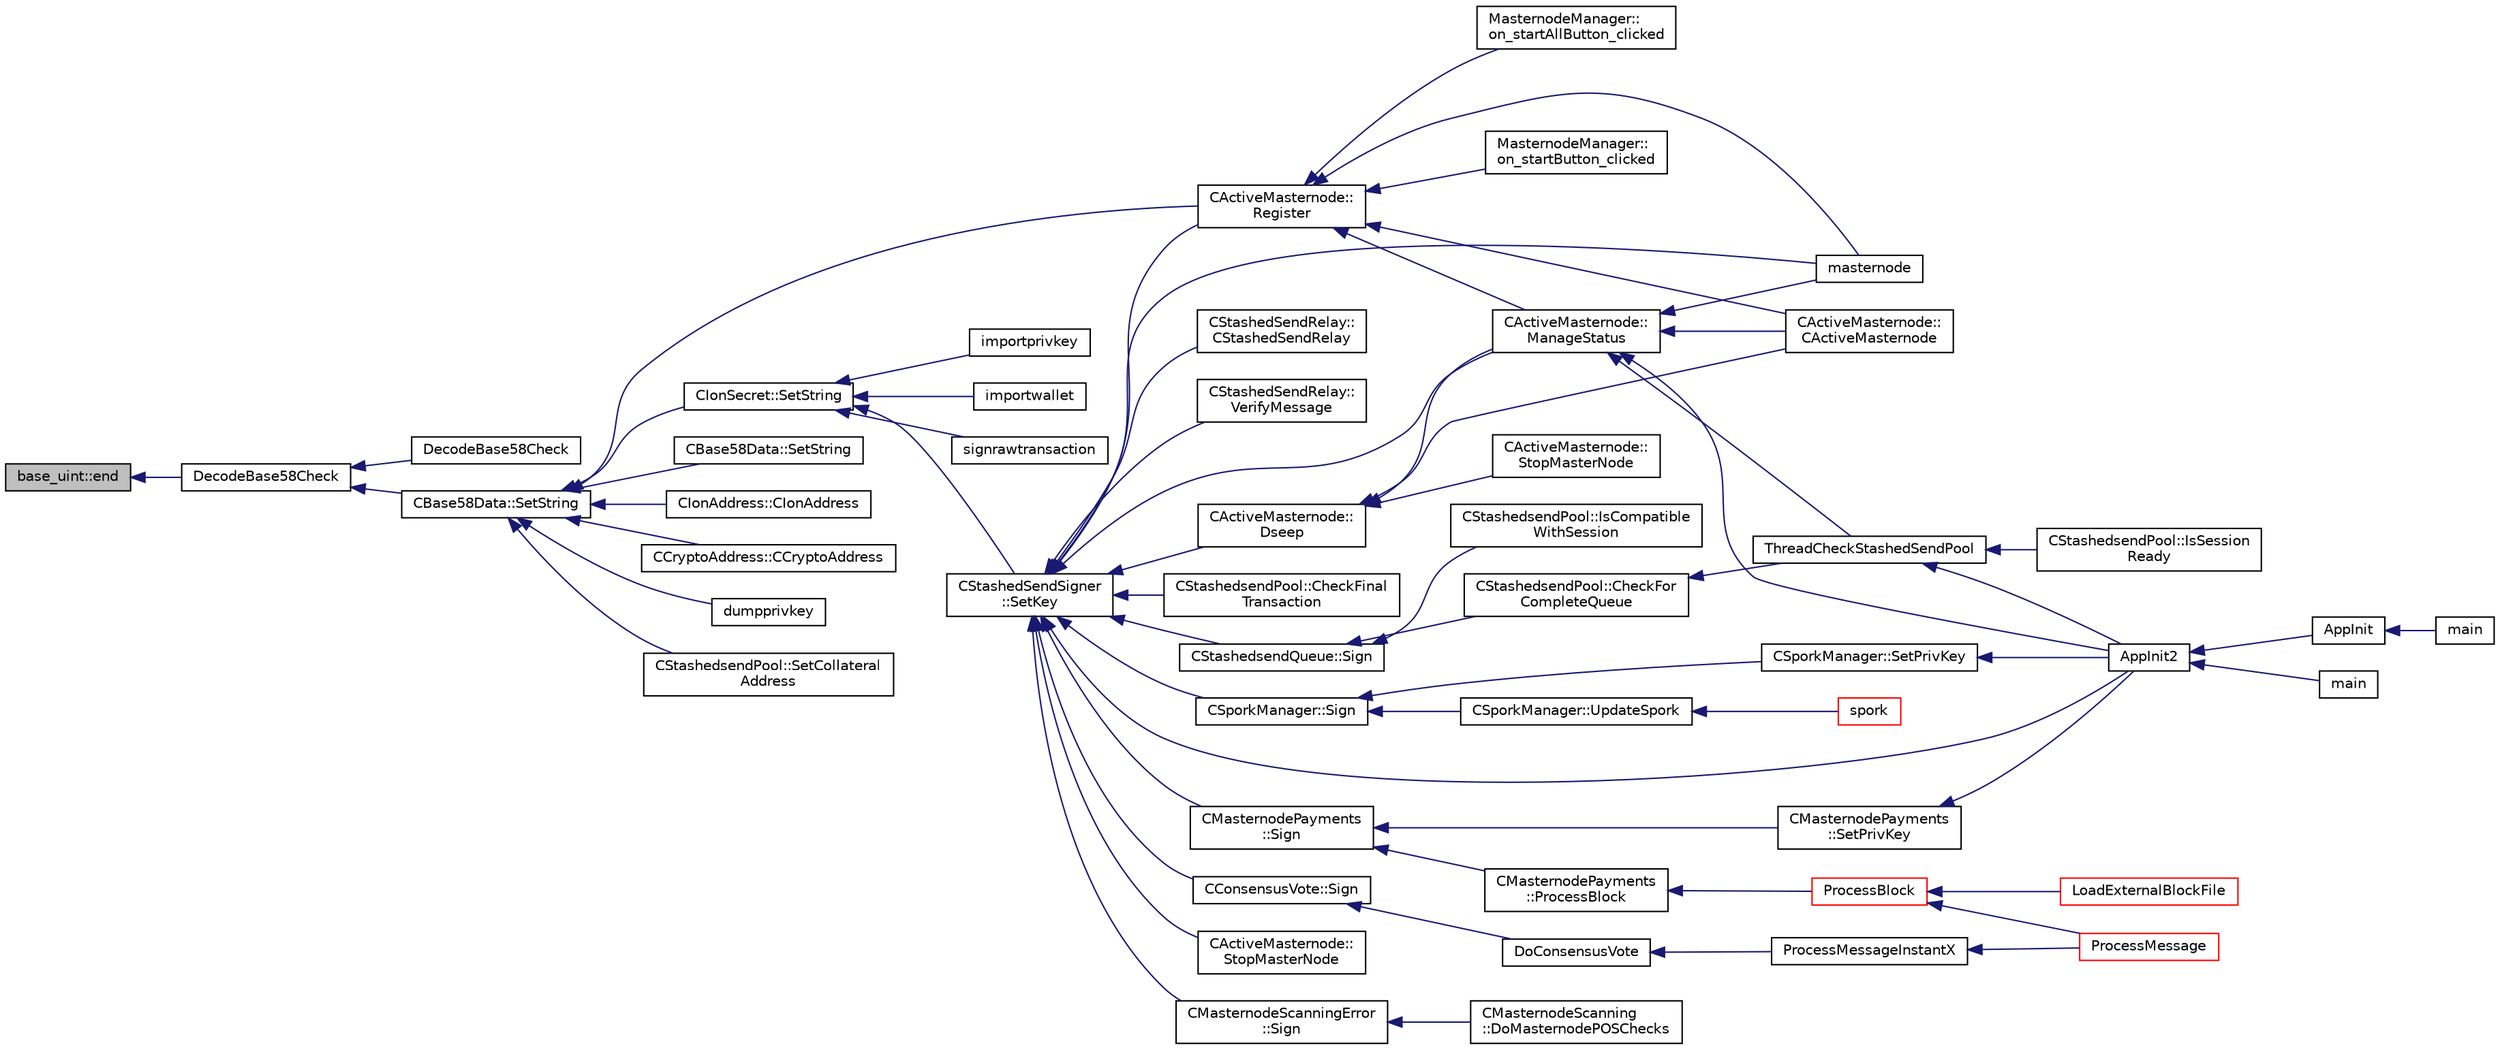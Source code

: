digraph "base_uint::end"
{
  edge [fontname="Helvetica",fontsize="10",labelfontname="Helvetica",labelfontsize="10"];
  node [fontname="Helvetica",fontsize="10",shape=record];
  rankdir="LR";
  Node256 [label="base_uint::end",height=0.2,width=0.4,color="black", fillcolor="grey75", style="filled", fontcolor="black"];
  Node256 -> Node257 [dir="back",color="midnightblue",fontsize="10",style="solid",fontname="Helvetica"];
  Node257 [label="DecodeBase58Check",height=0.2,width=0.4,color="black", fillcolor="white", style="filled",URL="$d8/d53/base58_8h.html#ae2dc7ad63e243509e0871ec4a5890678",tooltip="Decode a base58-encoded string (psz) that includes a checksum into a byte vector (vchRet), return true if decoding is successful. "];
  Node257 -> Node258 [dir="back",color="midnightblue",fontsize="10",style="solid",fontname="Helvetica"];
  Node258 [label="DecodeBase58Check",height=0.2,width=0.4,color="black", fillcolor="white", style="filled",URL="$d8/d53/base58_8h.html#a96597527b13547236b99430e6ac195b3",tooltip="Decode a base58-encoded string (str) that includes a checksum into a byte vector (vchRet), return true if decoding is successful. "];
  Node257 -> Node259 [dir="back",color="midnightblue",fontsize="10",style="solid",fontname="Helvetica"];
  Node259 [label="CBase58Data::SetString",height=0.2,width=0.4,color="black", fillcolor="white", style="filled",URL="$d2/d08/class_c_base58_data.html#a250fa3bc97d03c7d87de5485c8b49b57"];
  Node259 -> Node260 [dir="back",color="midnightblue",fontsize="10",style="solid",fontname="Helvetica"];
  Node260 [label="CActiveMasternode::\lRegister",height=0.2,width=0.4,color="black", fillcolor="white", style="filled",URL="$d9/d29/class_c_active_masternode.html#aacd8f048772ab4f9908c11d29727063d",tooltip="Register remote Masternode. "];
  Node260 -> Node261 [dir="back",color="midnightblue",fontsize="10",style="solid",fontname="Helvetica"];
  Node261 [label="CActiveMasternode::\lManageStatus",height=0.2,width=0.4,color="black", fillcolor="white", style="filled",URL="$d9/d29/class_c_active_masternode.html#a8004b3b2100da7dcfedbd1e959633e51"];
  Node261 -> Node262 [dir="back",color="midnightblue",fontsize="10",style="solid",fontname="Helvetica"];
  Node262 [label="CActiveMasternode::\lCActiveMasternode",height=0.2,width=0.4,color="black", fillcolor="white", style="filled",URL="$d9/d29/class_c_active_masternode.html#a7ffb946d1b2aad0054d3b3efce8c0543"];
  Node261 -> Node263 [dir="back",color="midnightblue",fontsize="10",style="solid",fontname="Helvetica"];
  Node263 [label="AppInit2",height=0.2,width=0.4,color="black", fillcolor="white", style="filled",URL="$d8/dc0/init_8h.html#a1a4c1bfbf6ba1db77e988b89b9cadfd3",tooltip="Initialize ion. "];
  Node263 -> Node264 [dir="back",color="midnightblue",fontsize="10",style="solid",fontname="Helvetica"];
  Node264 [label="AppInit",height=0.2,width=0.4,color="black", fillcolor="white", style="filled",URL="$d4/d35/iond_8cpp.html#ac59316b767e6984e1285f0531275286b"];
  Node264 -> Node265 [dir="back",color="midnightblue",fontsize="10",style="solid",fontname="Helvetica"];
  Node265 [label="main",height=0.2,width=0.4,color="black", fillcolor="white", style="filled",URL="$d4/d35/iond_8cpp.html#a0ddf1224851353fc92bfbff6f499fa97"];
  Node263 -> Node266 [dir="back",color="midnightblue",fontsize="10",style="solid",fontname="Helvetica"];
  Node266 [label="main",height=0.2,width=0.4,color="black", fillcolor="white", style="filled",URL="$d5/d2d/ion_8cpp.html#a0ddf1224851353fc92bfbff6f499fa97"];
  Node261 -> Node267 [dir="back",color="midnightblue",fontsize="10",style="solid",fontname="Helvetica"];
  Node267 [label="masternode",height=0.2,width=0.4,color="black", fillcolor="white", style="filled",URL="$d5/d6b/rpcstashedsend_8cpp.html#a30609e443aeb47c29ed0878d16b1b5e1"];
  Node261 -> Node268 [dir="back",color="midnightblue",fontsize="10",style="solid",fontname="Helvetica"];
  Node268 [label="ThreadCheckStashedSendPool",height=0.2,width=0.4,color="black", fillcolor="white", style="filled",URL="$d9/dbc/stashedsend_8h.html#ab583ddc86effded8432ea5387f77d883"];
  Node268 -> Node263 [dir="back",color="midnightblue",fontsize="10",style="solid",fontname="Helvetica"];
  Node268 -> Node269 [dir="back",color="midnightblue",fontsize="10",style="solid",fontname="Helvetica"];
  Node269 [label="CStashedsendPool::IsSession\lReady",height=0.2,width=0.4,color="black", fillcolor="white", style="filled",URL="$dd/d8a/class_c_stashedsend_pool.html#acb903e97bacd0ecf2f1c3c0d82e6641c",tooltip="Do we have enough users to take entries? "];
  Node260 -> Node262 [dir="back",color="midnightblue",fontsize="10",style="solid",fontname="Helvetica"];
  Node260 -> Node270 [dir="back",color="midnightblue",fontsize="10",style="solid",fontname="Helvetica"];
  Node270 [label="MasternodeManager::\lon_startButton_clicked",height=0.2,width=0.4,color="black", fillcolor="white", style="filled",URL="$d9/d70/class_masternode_manager.html#a83f5cf149fdaf6d7fce1a3378611c3f9"];
  Node260 -> Node271 [dir="back",color="midnightblue",fontsize="10",style="solid",fontname="Helvetica"];
  Node271 [label="MasternodeManager::\lon_startAllButton_clicked",height=0.2,width=0.4,color="black", fillcolor="white", style="filled",URL="$d9/d70/class_masternode_manager.html#aad77095fab625d3a02afa52696f64e2f"];
  Node260 -> Node267 [dir="back",color="midnightblue",fontsize="10",style="solid",fontname="Helvetica"];
  Node259 -> Node272 [dir="back",color="midnightblue",fontsize="10",style="solid",fontname="Helvetica"];
  Node272 [label="CBase58Data::SetString",height=0.2,width=0.4,color="black", fillcolor="white", style="filled",URL="$d2/d08/class_c_base58_data.html#a8e0cba75a3e0a5b21defaf1471d8659c"];
  Node259 -> Node273 [dir="back",color="midnightblue",fontsize="10",style="solid",fontname="Helvetica"];
  Node273 [label="CIonSecret::SetString",height=0.2,width=0.4,color="black", fillcolor="white", style="filled",URL="$d3/d88/class_c_ion_secret.html#a0b279b6a41b2992fae7d3f70f7977f1c"];
  Node273 -> Node274 [dir="back",color="midnightblue",fontsize="10",style="solid",fontname="Helvetica"];
  Node274 [label="importprivkey",height=0.2,width=0.4,color="black", fillcolor="white", style="filled",URL="$dc/dbf/rpcdump_8cpp.html#a3a6fdb974fce01220a895393d444e981"];
  Node273 -> Node275 [dir="back",color="midnightblue",fontsize="10",style="solid",fontname="Helvetica"];
  Node275 [label="importwallet",height=0.2,width=0.4,color="black", fillcolor="white", style="filled",URL="$dc/dbf/rpcdump_8cpp.html#a2566d5c9dd1938b74e70398cdb3ac5c1"];
  Node273 -> Node276 [dir="back",color="midnightblue",fontsize="10",style="solid",fontname="Helvetica"];
  Node276 [label="signrawtransaction",height=0.2,width=0.4,color="black", fillcolor="white", style="filled",URL="$dc/da8/rpcrawtransaction_8cpp.html#aa0d151e35c0ad5ec82df451a833aeadb"];
  Node273 -> Node277 [dir="back",color="midnightblue",fontsize="10",style="solid",fontname="Helvetica"];
  Node277 [label="CStashedSendSigner\l::SetKey",height=0.2,width=0.4,color="black", fillcolor="white", style="filled",URL="$da/d0a/class_c_stashed_send_signer.html#a706eb86a74431f151080cb9e466fe6ce",tooltip="Set the private/public key values, returns true if successful. "];
  Node277 -> Node261 [dir="back",color="midnightblue",fontsize="10",style="solid",fontname="Helvetica"];
  Node277 -> Node278 [dir="back",color="midnightblue",fontsize="10",style="solid",fontname="Helvetica"];
  Node278 [label="CActiveMasternode::\lStopMasterNode",height=0.2,width=0.4,color="black", fillcolor="white", style="filled",URL="$d9/d29/class_c_active_masternode.html#aa8221b9331dba267e222a84dd5d5b00d"];
  Node277 -> Node279 [dir="back",color="midnightblue",fontsize="10",style="solid",fontname="Helvetica"];
  Node279 [label="CActiveMasternode::\lDseep",height=0.2,width=0.4,color="black", fillcolor="white", style="filled",URL="$d9/d29/class_c_active_masternode.html#af217e0c05aee3315421a8760db6a7a6c"];
  Node279 -> Node261 [dir="back",color="midnightblue",fontsize="10",style="solid",fontname="Helvetica"];
  Node279 -> Node280 [dir="back",color="midnightblue",fontsize="10",style="solid",fontname="Helvetica"];
  Node280 [label="CActiveMasternode::\lStopMasterNode",height=0.2,width=0.4,color="black", fillcolor="white", style="filled",URL="$d9/d29/class_c_active_masternode.html#a32a25010441010c267ace316e8bc8f8e"];
  Node279 -> Node262 [dir="back",color="midnightblue",fontsize="10",style="solid",fontname="Helvetica"];
  Node277 -> Node260 [dir="back",color="midnightblue",fontsize="10",style="solid",fontname="Helvetica"];
  Node277 -> Node263 [dir="back",color="midnightblue",fontsize="10",style="solid",fontname="Helvetica"];
  Node277 -> Node281 [dir="back",color="midnightblue",fontsize="10",style="solid",fontname="Helvetica"];
  Node281 [label="CConsensusVote::Sign",height=0.2,width=0.4,color="black", fillcolor="white", style="filled",URL="$dc/da2/class_c_consensus_vote.html#a687495887aa75f5d5bb70f93ecb820d0"];
  Node281 -> Node282 [dir="back",color="midnightblue",fontsize="10",style="solid",fontname="Helvetica"];
  Node282 [label="DoConsensusVote",height=0.2,width=0.4,color="black", fillcolor="white", style="filled",URL="$d6/d5f/instantx_8h.html#a0753801d6e6eb2cb230a85a6ba6fd371"];
  Node282 -> Node283 [dir="back",color="midnightblue",fontsize="10",style="solid",fontname="Helvetica"];
  Node283 [label="ProcessMessageInstantX",height=0.2,width=0.4,color="black", fillcolor="white", style="filled",URL="$d6/d5f/instantx_8h.html#aa516cb499ead2691d8ab216a499db5d0"];
  Node283 -> Node284 [dir="back",color="midnightblue",fontsize="10",style="solid",fontname="Helvetica"];
  Node284 [label="ProcessMessage",height=0.2,width=0.4,color="red", fillcolor="white", style="filled",URL="$df/d0a/main_8cpp.html#a8ba92b1a4bce3c835e887a9073d17d8e"];
  Node277 -> Node294 [dir="back",color="midnightblue",fontsize="10",style="solid",fontname="Helvetica"];
  Node294 [label="CMasternodePayments\l::Sign",height=0.2,width=0.4,color="black", fillcolor="white", style="filled",URL="$dc/d9a/class_c_masternode_payments.html#a7d04afdf936b8de605ab6f478c7fad51"];
  Node294 -> Node295 [dir="back",color="midnightblue",fontsize="10",style="solid",fontname="Helvetica"];
  Node295 [label="CMasternodePayments\l::ProcessBlock",height=0.2,width=0.4,color="black", fillcolor="white", style="filled",URL="$dc/d9a/class_c_masternode_payments.html#aa23dfbc148f10f601e9771bfcffea441"];
  Node295 -> Node296 [dir="back",color="midnightblue",fontsize="10",style="solid",fontname="Helvetica"];
  Node296 [label="ProcessBlock",height=0.2,width=0.4,color="red", fillcolor="white", style="filled",URL="$d4/dbf/main_8h.html#a7c8a7be3439bb5e1e40548a332a3cf29"];
  Node296 -> Node297 [dir="back",color="midnightblue",fontsize="10",style="solid",fontname="Helvetica"];
  Node297 [label="LoadExternalBlockFile",height=0.2,width=0.4,color="red", fillcolor="white", style="filled",URL="$df/d0a/main_8cpp.html#afbdbbb5a1b376748e5460cbcf644a9af"];
  Node296 -> Node284 [dir="back",color="midnightblue",fontsize="10",style="solid",fontname="Helvetica"];
  Node294 -> Node306 [dir="back",color="midnightblue",fontsize="10",style="solid",fontname="Helvetica"];
  Node306 [label="CMasternodePayments\l::SetPrivKey",height=0.2,width=0.4,color="black", fillcolor="white", style="filled",URL="$dc/d9a/class_c_masternode_payments.html#a525bcafd8d00b58a3e05a848ef493603"];
  Node306 -> Node263 [dir="back",color="midnightblue",fontsize="10",style="solid",fontname="Helvetica"];
  Node277 -> Node307 [dir="back",color="midnightblue",fontsize="10",style="solid",fontname="Helvetica"];
  Node307 [label="CMasternodeScanningError\l::Sign",height=0.2,width=0.4,color="black", fillcolor="white", style="filled",URL="$d0/de7/class_c_masternode_scanning_error.html#afdc8ec9b08767cdf3c6a6cc819af7d09"];
  Node307 -> Node308 [dir="back",color="midnightblue",fontsize="10",style="solid",fontname="Helvetica"];
  Node308 [label="CMasternodeScanning\l::DoMasternodePOSChecks",height=0.2,width=0.4,color="black", fillcolor="white", style="filled",URL="$d5/d9f/class_c_masternode_scanning.html#a6bc18fb7508f702e2a2d1c3731342f8f"];
  Node277 -> Node267 [dir="back",color="midnightblue",fontsize="10",style="solid",fontname="Helvetica"];
  Node277 -> Node309 [dir="back",color="midnightblue",fontsize="10",style="solid",fontname="Helvetica"];
  Node309 [label="CSporkManager::Sign",height=0.2,width=0.4,color="black", fillcolor="white", style="filled",URL="$d2/d5e/class_c_spork_manager.html#adf1b5d40f378c4bd3a5ea31905b11f30"];
  Node309 -> Node310 [dir="back",color="midnightblue",fontsize="10",style="solid",fontname="Helvetica"];
  Node310 [label="CSporkManager::UpdateSpork",height=0.2,width=0.4,color="black", fillcolor="white", style="filled",URL="$d2/d5e/class_c_spork_manager.html#a51293c5c9db22f4435f044b4ccb65028"];
  Node310 -> Node311 [dir="back",color="midnightblue",fontsize="10",style="solid",fontname="Helvetica"];
  Node311 [label="spork",height=0.2,width=0.4,color="red", fillcolor="white", style="filled",URL="$db/d48/rpcmisc_8cpp.html#a8dcc7f3e5749bbd1dad163b85d0abdcb"];
  Node309 -> Node314 [dir="back",color="midnightblue",fontsize="10",style="solid",fontname="Helvetica"];
  Node314 [label="CSporkManager::SetPrivKey",height=0.2,width=0.4,color="black", fillcolor="white", style="filled",URL="$d2/d5e/class_c_spork_manager.html#a599d088218de9d242e4dc5cb17dd310b"];
  Node314 -> Node263 [dir="back",color="midnightblue",fontsize="10",style="solid",fontname="Helvetica"];
  Node277 -> Node315 [dir="back",color="midnightblue",fontsize="10",style="solid",fontname="Helvetica"];
  Node315 [label="CStashedSendRelay::\lCStashedSendRelay",height=0.2,width=0.4,color="black", fillcolor="white", style="filled",URL="$d2/d25/class_c_stashed_send_relay.html#ac4f08ff3af1c8730a259abe6dc0972f5"];
  Node277 -> Node316 [dir="back",color="midnightblue",fontsize="10",style="solid",fontname="Helvetica"];
  Node316 [label="CStashedSendRelay::\lVerifyMessage",height=0.2,width=0.4,color="black", fillcolor="white", style="filled",URL="$d2/d25/class_c_stashed_send_relay.html#afbd1e6eeec3e89109d9fcb0d899da517"];
  Node277 -> Node317 [dir="back",color="midnightblue",fontsize="10",style="solid",fontname="Helvetica"];
  Node317 [label="CStashedsendPool::CheckFinal\lTransaction",height=0.2,width=0.4,color="black", fillcolor="white", style="filled",URL="$dd/d8a/class_c_stashedsend_pool.html#aba122588a53a90150595bc4279beb67c"];
  Node277 -> Node318 [dir="back",color="midnightblue",fontsize="10",style="solid",fontname="Helvetica"];
  Node318 [label="CStashedsendQueue::Sign",height=0.2,width=0.4,color="black", fillcolor="white", style="filled",URL="$dd/d34/class_c_stashedsend_queue.html#a781354a3071b29fbf76df2353919933c",tooltip="Sign this Stashedsend transaction. "];
  Node318 -> Node319 [dir="back",color="midnightblue",fontsize="10",style="solid",fontname="Helvetica"];
  Node319 [label="CStashedsendPool::CheckFor\lCompleteQueue",height=0.2,width=0.4,color="black", fillcolor="white", style="filled",URL="$dd/d8a/class_c_stashedsend_pool.html#a46fd3f0fc3671683518cd090b25c97d7"];
  Node319 -> Node268 [dir="back",color="midnightblue",fontsize="10",style="solid",fontname="Helvetica"];
  Node318 -> Node320 [dir="back",color="midnightblue",fontsize="10",style="solid",fontname="Helvetica"];
  Node320 [label="CStashedsendPool::IsCompatible\lWithSession",height=0.2,width=0.4,color="black", fillcolor="white", style="filled",URL="$dd/d8a/class_c_stashedsend_pool.html#a098ecab3e21cf5a67128c0079a44d039",tooltip="Is this amount compatible with other client in the pool? "];
  Node259 -> Node321 [dir="back",color="midnightblue",fontsize="10",style="solid",fontname="Helvetica"];
  Node321 [label="CIonAddress::CIonAddress",height=0.2,width=0.4,color="black", fillcolor="white", style="filled",URL="$d1/de4/class_c_ion_address.html#a4ff76f46c2e7907276b78353632d1b8e"];
  Node259 -> Node322 [dir="back",color="midnightblue",fontsize="10",style="solid",fontname="Helvetica"];
  Node322 [label="CCryptoAddress::CCryptoAddress",height=0.2,width=0.4,color="black", fillcolor="white", style="filled",URL="$d4/d11/class_c_crypto_address.html#abd50156a768f8e24ce3ad99544e4d905"];
  Node259 -> Node323 [dir="back",color="midnightblue",fontsize="10",style="solid",fontname="Helvetica"];
  Node323 [label="dumpprivkey",height=0.2,width=0.4,color="black", fillcolor="white", style="filled",URL="$dc/dbf/rpcdump_8cpp.html#a4010fb238298e15c540d3e5ecd60f858"];
  Node259 -> Node324 [dir="back",color="midnightblue",fontsize="10",style="solid",fontname="Helvetica"];
  Node324 [label="CStashedsendPool::SetCollateral\lAddress",height=0.2,width=0.4,color="black", fillcolor="white", style="filled",URL="$dd/d8a/class_c_stashedsend_pool.html#a562858f74088b5b506c399c353efee5b"];
}
